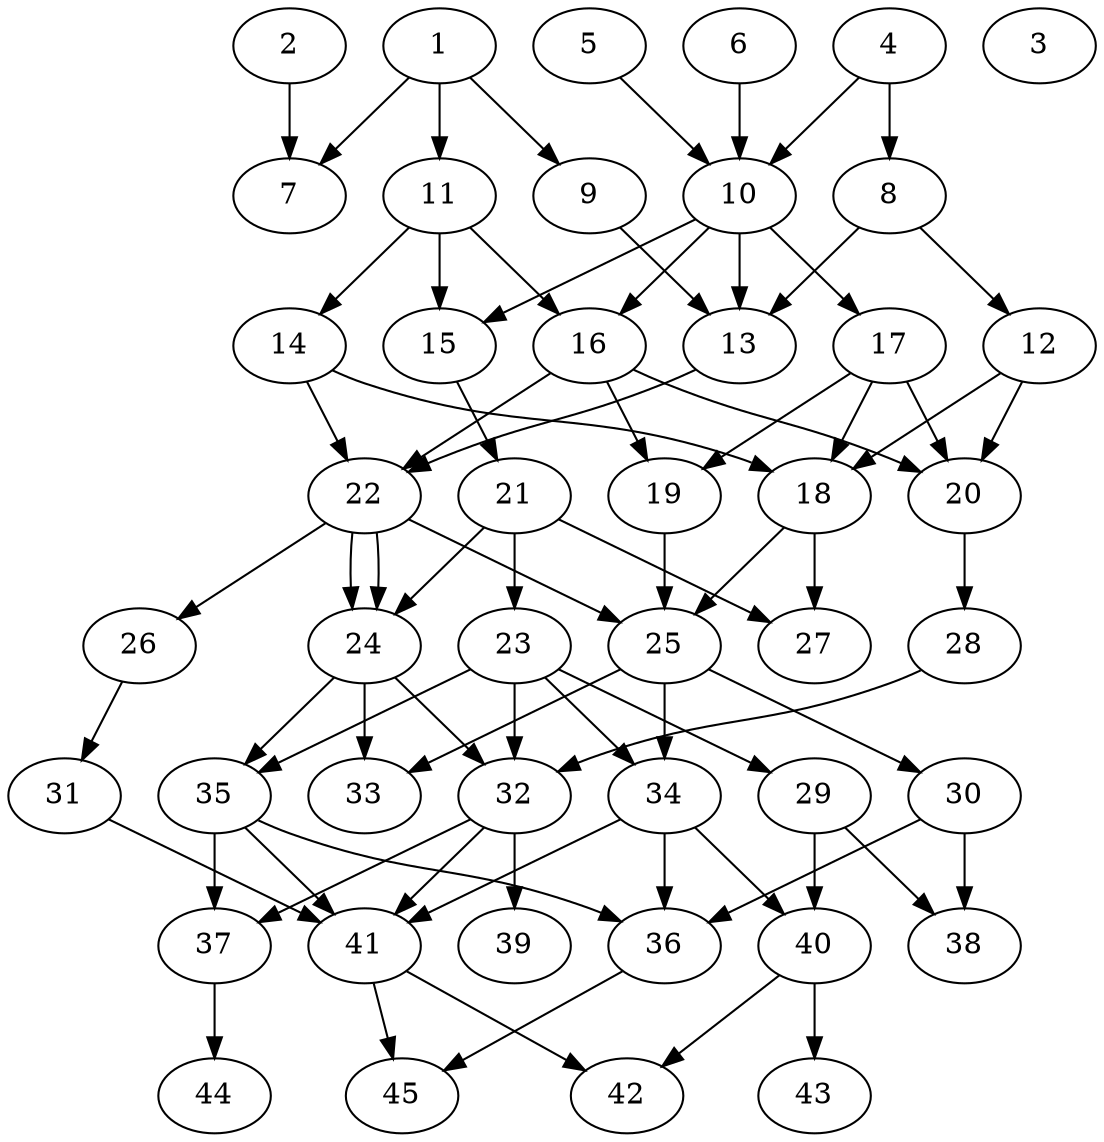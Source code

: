 // DAG automatically generated by daggen at Thu Oct  3 14:07:24 2019
// ./daggen --dot -n 45 --ccr 0.4 --fat 0.5 --regular 0.7 --density 0.5 --mindata 5242880 --maxdata 52428800 
digraph G {
  1 [size="24058880", alpha="0.14", expect_size="9623552"] 
  1 -> 7 [size ="9623552"]
  1 -> 9 [size ="9623552"]
  1 -> 11 [size ="9623552"]
  2 [size="51635200", alpha="0.10", expect_size="20654080"] 
  2 -> 7 [size ="20654080"]
  3 [size="55651840", alpha="0.02", expect_size="22260736"] 
  4 [size="27783680", alpha="0.06", expect_size="11113472"] 
  4 -> 8 [size ="11113472"]
  4 -> 10 [size ="11113472"]
  5 [size="66882560", alpha="0.13", expect_size="26753024"] 
  5 -> 10 [size ="26753024"]
  6 [size="103715840", alpha="0.01", expect_size="41486336"] 
  6 -> 10 [size ="41486336"]
  7 [size="102364160", alpha="0.09", expect_size="40945664"] 
  8 [size="110750720", alpha="0.01", expect_size="44300288"] 
  8 -> 12 [size ="44300288"]
  8 -> 13 [size ="44300288"]
  9 [size="33889280", alpha="0.09", expect_size="13555712"] 
  9 -> 13 [size ="13555712"]
  10 [size="105141760", alpha="0.01", expect_size="42056704"] 
  10 -> 13 [size ="42056704"]
  10 -> 15 [size ="42056704"]
  10 -> 16 [size ="42056704"]
  10 -> 17 [size ="42056704"]
  11 [size="56527360", alpha="0.14", expect_size="22610944"] 
  11 -> 14 [size ="22610944"]
  11 -> 15 [size ="22610944"]
  11 -> 16 [size ="22610944"]
  12 [size="21985280", alpha="0.07", expect_size="8794112"] 
  12 -> 18 [size ="8794112"]
  12 -> 20 [size ="8794112"]
  13 [size="78673920", alpha="0.09", expect_size="31469568"] 
  13 -> 22 [size ="31469568"]
  14 [size="88931840", alpha="0.18", expect_size="35572736"] 
  14 -> 18 [size ="35572736"]
  14 -> 22 [size ="35572736"]
  15 [size="121733120", alpha="0.06", expect_size="48693248"] 
  15 -> 21 [size ="48693248"]
  16 [size="80076800", alpha="0.19", expect_size="32030720"] 
  16 -> 19 [size ="32030720"]
  16 -> 20 [size ="32030720"]
  16 -> 22 [size ="32030720"]
  17 [size="85143040", alpha="0.08", expect_size="34057216"] 
  17 -> 18 [size ="34057216"]
  17 -> 19 [size ="34057216"]
  17 -> 20 [size ="34057216"]
  18 [size="21726720", alpha="0.13", expect_size="8690688"] 
  18 -> 25 [size ="8690688"]
  18 -> 27 [size ="8690688"]
  19 [size="27709440", alpha="0.12", expect_size="11083776"] 
  19 -> 25 [size ="11083776"]
  20 [size="81968640", alpha="0.10", expect_size="32787456"] 
  20 -> 28 [size ="32787456"]
  21 [size="85470720", alpha="0.11", expect_size="34188288"] 
  21 -> 23 [size ="34188288"]
  21 -> 24 [size ="34188288"]
  21 -> 27 [size ="34188288"]
  22 [size="52131840", alpha="0.17", expect_size="20852736"] 
  22 -> 24 [size ="20852736"]
  22 -> 24 [size ="20852736"]
  22 -> 25 [size ="20852736"]
  22 -> 26 [size ="20852736"]
  23 [size="95234560", alpha="0.11", expect_size="38093824"] 
  23 -> 29 [size ="38093824"]
  23 -> 32 [size ="38093824"]
  23 -> 34 [size ="38093824"]
  23 -> 35 [size ="38093824"]
  24 [size="31851520", alpha="0.08", expect_size="12740608"] 
  24 -> 32 [size ="12740608"]
  24 -> 33 [size ="12740608"]
  24 -> 35 [size ="12740608"]
  25 [size="19594240", alpha="0.14", expect_size="7837696"] 
  25 -> 30 [size ="7837696"]
  25 -> 33 [size ="7837696"]
  25 -> 34 [size ="7837696"]
  26 [size="56069120", alpha="0.15", expect_size="22427648"] 
  26 -> 31 [size ="22427648"]
  27 [size="49797120", alpha="0.11", expect_size="19918848"] 
  28 [size="95347200", alpha="0.04", expect_size="38138880"] 
  28 -> 32 [size ="38138880"]
  29 [size="51192320", alpha="0.20", expect_size="20476928"] 
  29 -> 38 [size ="20476928"]
  29 -> 40 [size ="20476928"]
  30 [size="120442880", alpha="0.12", expect_size="48177152"] 
  30 -> 36 [size ="48177152"]
  30 -> 38 [size ="48177152"]
  31 [size="62632960", alpha="0.11", expect_size="25053184"] 
  31 -> 41 [size ="25053184"]
  32 [size="124648960", alpha="0.12", expect_size="49859584"] 
  32 -> 37 [size ="49859584"]
  32 -> 39 [size ="49859584"]
  32 -> 41 [size ="49859584"]
  33 [size="109089280", alpha="0.03", expect_size="43635712"] 
  34 [size="58498560", alpha="0.08", expect_size="23399424"] 
  34 -> 36 [size ="23399424"]
  34 -> 40 [size ="23399424"]
  34 -> 41 [size ="23399424"]
  35 [size="105520640", alpha="0.11", expect_size="42208256"] 
  35 -> 36 [size ="42208256"]
  35 -> 37 [size ="42208256"]
  35 -> 41 [size ="42208256"]
  36 [size="68003840", alpha="0.06", expect_size="27201536"] 
  36 -> 45 [size ="27201536"]
  37 [size="36556800", alpha="0.12", expect_size="14622720"] 
  37 -> 44 [size ="14622720"]
  38 [size="100436480", alpha="0.00", expect_size="40174592"] 
  39 [size="121359360", alpha="0.11", expect_size="48543744"] 
  40 [size="120110080", alpha="0.13", expect_size="48044032"] 
  40 -> 42 [size ="48044032"]
  40 -> 43 [size ="48044032"]
  41 [size="70758400", alpha="0.08", expect_size="28303360"] 
  41 -> 42 [size ="28303360"]
  41 -> 45 [size ="28303360"]
  42 [size="16727040", alpha="0.09", expect_size="6690816"] 
  43 [size="84858880", alpha="0.04", expect_size="33943552"] 
  44 [size="104793600", alpha="0.02", expect_size="41917440"] 
  45 [size="34388480", alpha="0.02", expect_size="13755392"] 
}
